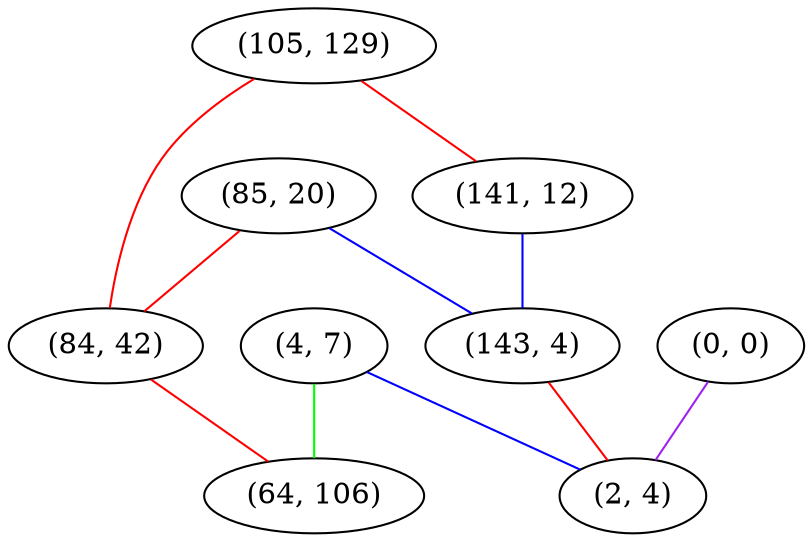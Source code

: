 graph "" {
"(4, 7)";
"(0, 0)";
"(105, 129)";
"(141, 12)";
"(85, 20)";
"(84, 42)";
"(64, 106)";
"(143, 4)";
"(2, 4)";
"(4, 7)" -- "(64, 106)"  [color=green, key=0, weight=2];
"(4, 7)" -- "(2, 4)"  [color=blue, key=0, weight=3];
"(0, 0)" -- "(2, 4)"  [color=purple, key=0, weight=4];
"(105, 129)" -- "(84, 42)"  [color=red, key=0, weight=1];
"(105, 129)" -- "(141, 12)"  [color=red, key=0, weight=1];
"(141, 12)" -- "(143, 4)"  [color=blue, key=0, weight=3];
"(85, 20)" -- "(143, 4)"  [color=blue, key=0, weight=3];
"(85, 20)" -- "(84, 42)"  [color=red, key=0, weight=1];
"(84, 42)" -- "(64, 106)"  [color=red, key=0, weight=1];
"(143, 4)" -- "(2, 4)"  [color=red, key=0, weight=1];
}
